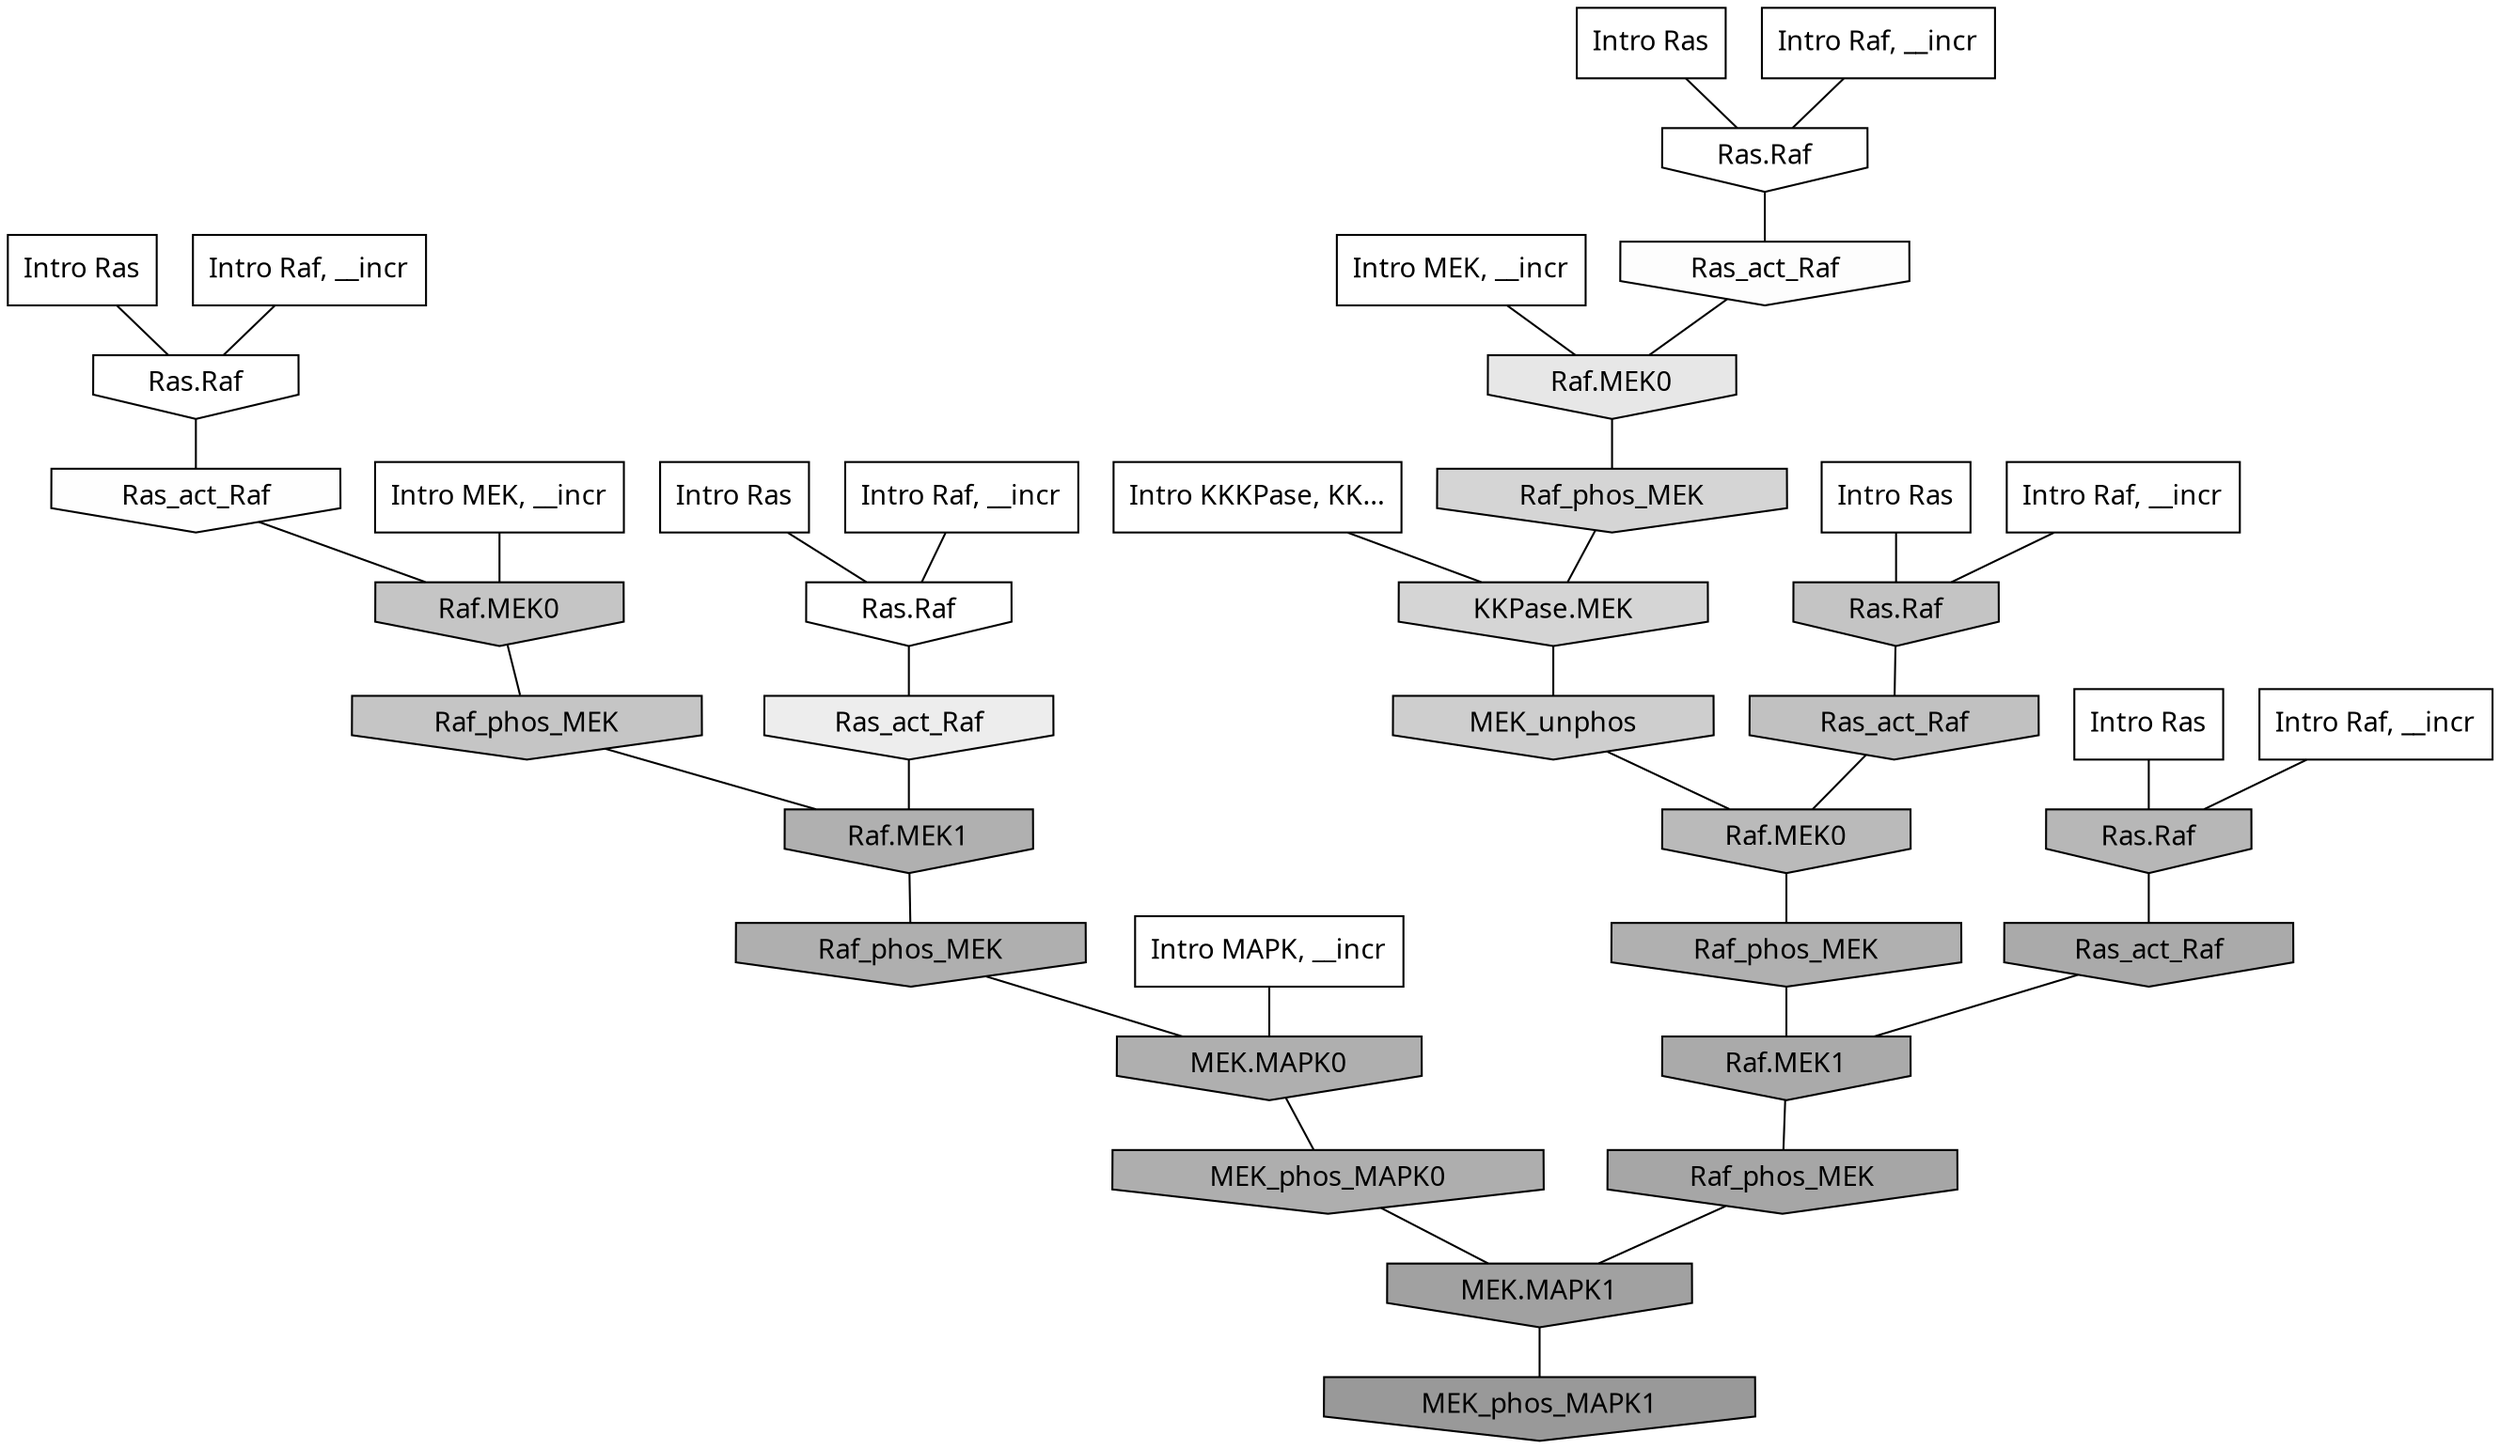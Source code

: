 digraph G{
  rankdir="TB";
  ranksep=0.30;
  node [fontname="CMU Serif"];
  edge [fontname="CMU Serif"];
  
  13 [label="Intro Ras", shape=rectangle, style=filled, fillcolor="0.000 0.000 1.000"]
  
  14 [label="Intro Ras", shape=rectangle, style=filled, fillcolor="0.000 0.000 1.000"]
  
  59 [label="Intro Ras", shape=rectangle, style=filled, fillcolor="0.000 0.000 1.000"]
  
  65 [label="Intro Ras", shape=rectangle, style=filled, fillcolor="0.000 0.000 1.000"]
  
  99 [label="Intro Ras", shape=rectangle, style=filled, fillcolor="0.000 0.000 1.000"]
  
  302 [label="Intro Raf, __incr", shape=rectangle, style=filled, fillcolor="0.000 0.000 1.000"]
  
  383 [label="Intro Raf, __incr", shape=rectangle, style=filled, fillcolor="0.000 0.000 1.000"]
  
  587 [label="Intro Raf, __incr", shape=rectangle, style=filled, fillcolor="0.000 0.000 1.000"]
  
  872 [label="Intro Raf, __incr", shape=rectangle, style=filled, fillcolor="0.000 0.000 1.000"]
  
  899 [label="Intro Raf, __incr", shape=rectangle, style=filled, fillcolor="0.000 0.000 1.000"]
  
  1160 [label="Intro MEK, __incr", shape=rectangle, style=filled, fillcolor="0.000 0.000 1.000"]
  
  1250 [label="Intro MEK, __incr", shape=rectangle, style=filled, fillcolor="0.000 0.000 1.000"]
  
  2503 [label="Intro MAPK, __incr", shape=rectangle, style=filled, fillcolor="0.000 0.000 1.000"]
  
  3182 [label="Intro KKKPase, KK...", shape=rectangle, style=filled, fillcolor="0.000 0.000 1.000"]
  
  3220 [label="Ras.Raf", shape=invhouse, style=filled, fillcolor="0.000 0.000 1.000"]
  
  3225 [label="Ras.Raf", shape=invhouse, style=filled, fillcolor="0.000 0.000 1.000"]
  
  3252 [label="Ras.Raf", shape=invhouse, style=filled, fillcolor="0.000 0.000 1.000"]
  
  3332 [label="Ras_act_Raf", shape=invhouse, style=filled, fillcolor="0.000 0.000 0.996"]
  
  3388 [label="Ras_act_Raf", shape=invhouse, style=filled, fillcolor="0.000 0.000 0.989"]
  
  4025 [label="Ras_act_Raf", shape=invhouse, style=filled, fillcolor="0.000 0.000 0.929"]
  
  4364 [label="Raf.MEK0", shape=invhouse, style=filled, fillcolor="0.000 0.000 0.906"]
  
  5592 [label="Raf_phos_MEK", shape=invhouse, style=filled, fillcolor="0.000 0.000 0.835"]
  
  5601 [label="KKPase.MEK", shape=invhouse, style=filled, fillcolor="0.000 0.000 0.835"]
  
  6192 [label="MEK_unphos", shape=invhouse, style=filled, fillcolor="0.000 0.000 0.806"]
  
  7207 [label="Raf.MEK0", shape=invhouse, style=filled, fillcolor="0.000 0.000 0.770"]
  
  7211 [label="Raf_phos_MEK", shape=invhouse, style=filled, fillcolor="0.000 0.000 0.770"]
  
  7306 [label="Ras.Raf", shape=invhouse, style=filled, fillcolor="0.000 0.000 0.768"]
  
  7746 [label="Ras_act_Raf", shape=invhouse, style=filled, fillcolor="0.000 0.000 0.754"]
  
  8630 [label="Raf.MEK0", shape=invhouse, style=filled, fillcolor="0.000 0.000 0.730"]
  
  9036 [label="Ras.Raf", shape=invhouse, style=filled, fillcolor="0.000 0.000 0.717"]
  
  10357 [label="Raf_phos_MEK", shape=invhouse, style=filled, fillcolor="0.000 0.000 0.691"]
  
  10491 [label="Raf.MEK1", shape=invhouse, style=filled, fillcolor="0.000 0.000 0.688"]
  
  10659 [label="Raf_phos_MEK", shape=invhouse, style=filled, fillcolor="0.000 0.000 0.684"]
  
  10665 [label="MEK.MAPK0", shape=invhouse, style=filled, fillcolor="0.000 0.000 0.684"]
  
  10780 [label="MEK_phos_MAPK0", shape=invhouse, style=filled, fillcolor="0.000 0.000 0.682"]
  
  11681 [label="Ras_act_Raf", shape=invhouse, style=filled, fillcolor="0.000 0.000 0.667"]
  
  11686 [label="Raf.MEK1", shape=invhouse, style=filled, fillcolor="0.000 0.000 0.666"]
  
  12674 [label="Raf_phos_MEK", shape=invhouse, style=filled, fillcolor="0.000 0.000 0.651"]
  
  14126 [label="MEK.MAPK1", shape=invhouse, style=filled, fillcolor="0.000 0.000 0.630"]
  
  16083 [label="MEK_phos_MAPK1", shape=invhouse, style=filled, fillcolor="0.000 0.000 0.600"]
  
  
  14126 -> 16083 [dir=none, color="0.000 0.000 0.000"] 
  12674 -> 14126 [dir=none, color="0.000 0.000 0.000"] 
  11686 -> 12674 [dir=none, color="0.000 0.000 0.000"] 
  11681 -> 11686 [dir=none, color="0.000 0.000 0.000"] 
  10780 -> 14126 [dir=none, color="0.000 0.000 0.000"] 
  10665 -> 10780 [dir=none, color="0.000 0.000 0.000"] 
  10659 -> 10665 [dir=none, color="0.000 0.000 0.000"] 
  10491 -> 10659 [dir=none, color="0.000 0.000 0.000"] 
  10357 -> 11686 [dir=none, color="0.000 0.000 0.000"] 
  9036 -> 11681 [dir=none, color="0.000 0.000 0.000"] 
  8630 -> 10357 [dir=none, color="0.000 0.000 0.000"] 
  7746 -> 8630 [dir=none, color="0.000 0.000 0.000"] 
  7306 -> 7746 [dir=none, color="0.000 0.000 0.000"] 
  7211 -> 10491 [dir=none, color="0.000 0.000 0.000"] 
  7207 -> 7211 [dir=none, color="0.000 0.000 0.000"] 
  6192 -> 8630 [dir=none, color="0.000 0.000 0.000"] 
  5601 -> 6192 [dir=none, color="0.000 0.000 0.000"] 
  5592 -> 5601 [dir=none, color="0.000 0.000 0.000"] 
  4364 -> 5592 [dir=none, color="0.000 0.000 0.000"] 
  4025 -> 10491 [dir=none, color="0.000 0.000 0.000"] 
  3388 -> 4364 [dir=none, color="0.000 0.000 0.000"] 
  3332 -> 7207 [dir=none, color="0.000 0.000 0.000"] 
  3252 -> 3388 [dir=none, color="0.000 0.000 0.000"] 
  3225 -> 3332 [dir=none, color="0.000 0.000 0.000"] 
  3220 -> 4025 [dir=none, color="0.000 0.000 0.000"] 
  3182 -> 5601 [dir=none, color="0.000 0.000 0.000"] 
  2503 -> 10665 [dir=none, color="0.000 0.000 0.000"] 
  1250 -> 4364 [dir=none, color="0.000 0.000 0.000"] 
  1160 -> 7207 [dir=none, color="0.000 0.000 0.000"] 
  899 -> 7306 [dir=none, color="0.000 0.000 0.000"] 
  872 -> 3252 [dir=none, color="0.000 0.000 0.000"] 
  587 -> 3225 [dir=none, color="0.000 0.000 0.000"] 
  383 -> 3220 [dir=none, color="0.000 0.000 0.000"] 
  302 -> 9036 [dir=none, color="0.000 0.000 0.000"] 
  99 -> 7306 [dir=none, color="0.000 0.000 0.000"] 
  65 -> 9036 [dir=none, color="0.000 0.000 0.000"] 
  59 -> 3252 [dir=none, color="0.000 0.000 0.000"] 
  14 -> 3220 [dir=none, color="0.000 0.000 0.000"] 
  13 -> 3225 [dir=none, color="0.000 0.000 0.000"] 
  
  }
